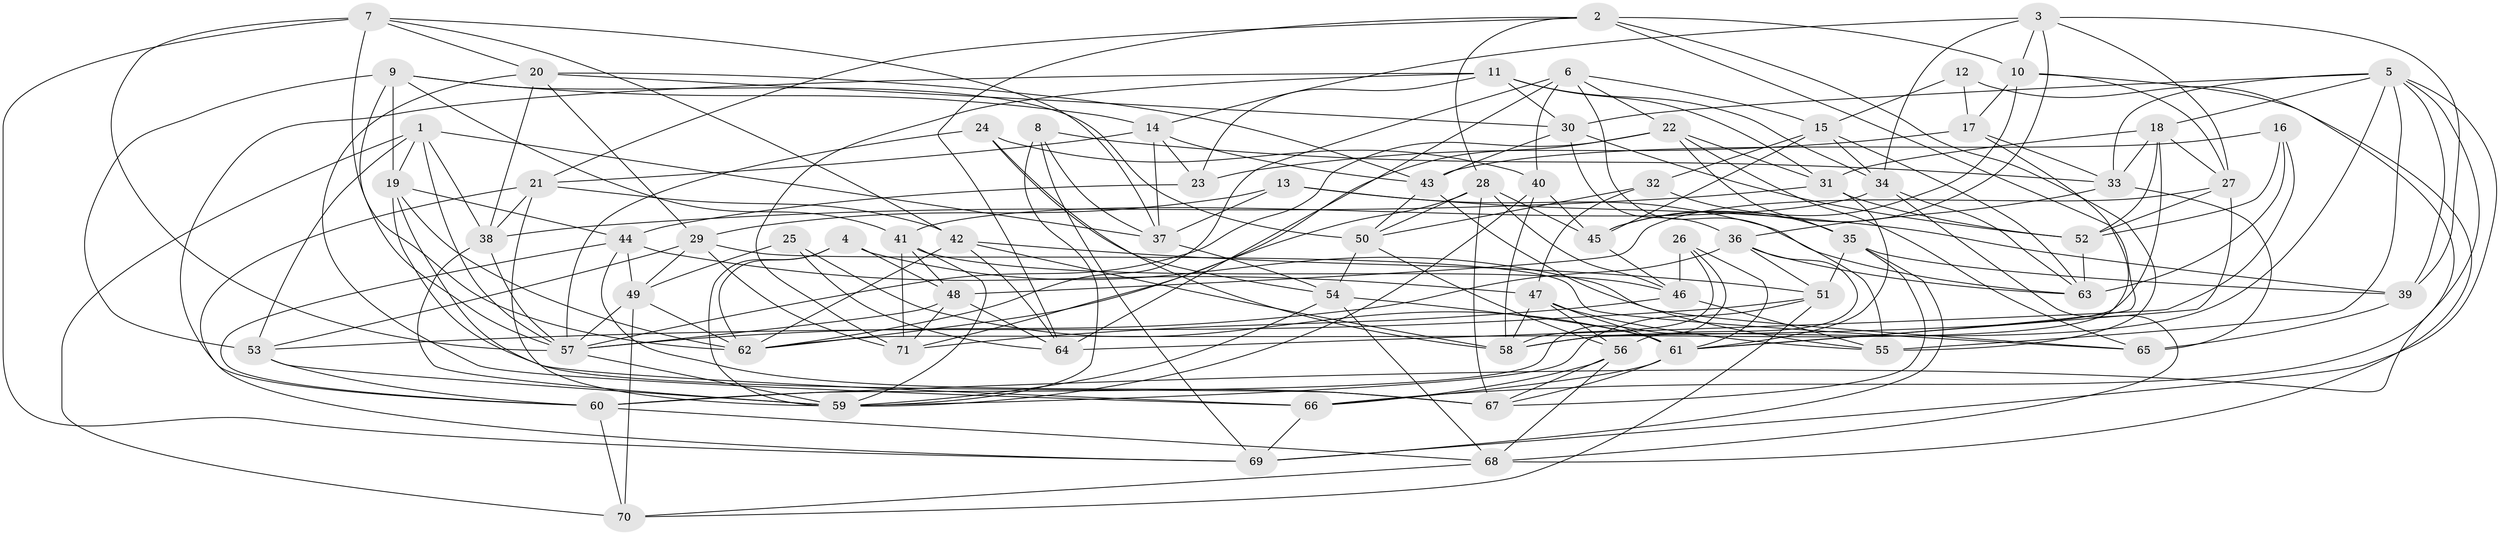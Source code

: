 // original degree distribution, {4: 1.0}
// Generated by graph-tools (version 1.1) at 2025/26/03/09/25 03:26:51]
// undirected, 71 vertices, 208 edges
graph export_dot {
graph [start="1"]
  node [color=gray90,style=filled];
  1;
  2;
  3;
  4;
  5;
  6;
  7;
  8;
  9;
  10;
  11;
  12;
  13;
  14;
  15;
  16;
  17;
  18;
  19;
  20;
  21;
  22;
  23;
  24;
  25;
  26;
  27;
  28;
  29;
  30;
  31;
  32;
  33;
  34;
  35;
  36;
  37;
  38;
  39;
  40;
  41;
  42;
  43;
  44;
  45;
  46;
  47;
  48;
  49;
  50;
  51;
  52;
  53;
  54;
  55;
  56;
  57;
  58;
  59;
  60;
  61;
  62;
  63;
  64;
  65;
  66;
  67;
  68;
  69;
  70;
  71;
  1 -- 19 [weight=1.0];
  1 -- 37 [weight=1.0];
  1 -- 38 [weight=1.0];
  1 -- 53 [weight=1.0];
  1 -- 57 [weight=1.0];
  1 -- 70 [weight=1.0];
  2 -- 10 [weight=1.0];
  2 -- 21 [weight=1.0];
  2 -- 28 [weight=1.0];
  2 -- 55 [weight=1.0];
  2 -- 61 [weight=1.0];
  2 -- 64 [weight=1.0];
  3 -- 10 [weight=1.0];
  3 -- 14 [weight=1.0];
  3 -- 27 [weight=1.0];
  3 -- 34 [weight=1.0];
  3 -- 39 [weight=1.0];
  3 -- 45 [weight=1.0];
  4 -- 48 [weight=1.0];
  4 -- 59 [weight=1.0];
  4 -- 62 [weight=1.0];
  4 -- 65 [weight=1.0];
  5 -- 18 [weight=1.0];
  5 -- 30 [weight=1.0];
  5 -- 33 [weight=1.0];
  5 -- 39 [weight=1.0];
  5 -- 55 [weight=1.0];
  5 -- 58 [weight=1.0];
  5 -- 60 [weight=1.0];
  5 -- 69 [weight=1.0];
  6 -- 15 [weight=1.0];
  6 -- 22 [weight=1.0];
  6 -- 40 [weight=1.0];
  6 -- 55 [weight=1.0];
  6 -- 62 [weight=1.0];
  6 -- 64 [weight=1.0];
  7 -- 20 [weight=1.0];
  7 -- 37 [weight=1.0];
  7 -- 42 [weight=1.0];
  7 -- 57 [weight=1.0];
  7 -- 62 [weight=1.0];
  7 -- 69 [weight=1.0];
  8 -- 33 [weight=1.0];
  8 -- 37 [weight=1.0];
  8 -- 59 [weight=1.0];
  8 -- 69 [weight=1.0];
  9 -- 14 [weight=1.0];
  9 -- 19 [weight=1.0];
  9 -- 41 [weight=1.0];
  9 -- 50 [weight=1.0];
  9 -- 53 [weight=1.0];
  9 -- 57 [weight=1.0];
  10 -- 17 [weight=1.0];
  10 -- 27 [weight=1.0];
  10 -- 45 [weight=1.0];
  10 -- 66 [weight=1.0];
  11 -- 23 [weight=1.0];
  11 -- 30 [weight=1.0];
  11 -- 31 [weight=1.0];
  11 -- 34 [weight=1.0];
  11 -- 60 [weight=1.0];
  11 -- 71 [weight=1.0];
  12 -- 15 [weight=1.0];
  12 -- 17 [weight=2.0];
  12 -- 68 [weight=1.0];
  13 -- 29 [weight=1.0];
  13 -- 37 [weight=1.0];
  13 -- 39 [weight=1.0];
  13 -- 63 [weight=1.0];
  14 -- 21 [weight=1.0];
  14 -- 23 [weight=1.0];
  14 -- 37 [weight=1.0];
  14 -- 43 [weight=1.0];
  15 -- 32 [weight=1.0];
  15 -- 34 [weight=1.0];
  15 -- 45 [weight=1.0];
  15 -- 63 [weight=1.0];
  16 -- 43 [weight=1.0];
  16 -- 52 [weight=1.0];
  16 -- 63 [weight=1.0];
  16 -- 64 [weight=1.0];
  17 -- 23 [weight=1.0];
  17 -- 33 [weight=1.0];
  17 -- 58 [weight=1.0];
  18 -- 27 [weight=1.0];
  18 -- 31 [weight=1.0];
  18 -- 33 [weight=1.0];
  18 -- 52 [weight=1.0];
  18 -- 62 [weight=1.0];
  19 -- 44 [weight=1.0];
  19 -- 62 [weight=1.0];
  19 -- 66 [weight=1.0];
  19 -- 67 [weight=1.0];
  20 -- 29 [weight=1.0];
  20 -- 30 [weight=1.0];
  20 -- 38 [weight=1.0];
  20 -- 43 [weight=1.0];
  20 -- 66 [weight=1.0];
  21 -- 38 [weight=1.0];
  21 -- 42 [weight=1.0];
  21 -- 59 [weight=1.0];
  21 -- 69 [weight=1.0];
  22 -- 31 [weight=1.0];
  22 -- 35 [weight=1.0];
  22 -- 57 [weight=1.0];
  22 -- 65 [weight=1.0];
  22 -- 71 [weight=1.0];
  23 -- 44 [weight=1.0];
  24 -- 40 [weight=1.0];
  24 -- 54 [weight=1.0];
  24 -- 57 [weight=1.0];
  24 -- 58 [weight=1.0];
  25 -- 49 [weight=1.0];
  25 -- 61 [weight=2.0];
  25 -- 64 [weight=1.0];
  26 -- 46 [weight=1.0];
  26 -- 58 [weight=1.0];
  26 -- 60 [weight=1.0];
  26 -- 61 [weight=1.0];
  27 -- 48 [weight=1.0];
  27 -- 52 [weight=1.0];
  27 -- 61 [weight=1.0];
  28 -- 45 [weight=1.0];
  28 -- 46 [weight=1.0];
  28 -- 50 [weight=1.0];
  28 -- 62 [weight=1.0];
  28 -- 67 [weight=1.0];
  29 -- 49 [weight=1.0];
  29 -- 53 [weight=1.0];
  29 -- 65 [weight=1.0];
  29 -- 71 [weight=1.0];
  30 -- 36 [weight=1.0];
  30 -- 43 [weight=1.0];
  30 -- 52 [weight=1.0];
  31 -- 38 [weight=1.0];
  31 -- 52 [weight=1.0];
  31 -- 61 [weight=1.0];
  32 -- 35 [weight=1.0];
  32 -- 47 [weight=1.0];
  32 -- 50 [weight=1.0];
  33 -- 36 [weight=1.0];
  33 -- 65 [weight=1.0];
  34 -- 41 [weight=1.0];
  34 -- 63 [weight=1.0];
  34 -- 68 [weight=1.0];
  35 -- 39 [weight=1.0];
  35 -- 51 [weight=1.0];
  35 -- 67 [weight=1.0];
  35 -- 69 [weight=1.0];
  36 -- 51 [weight=1.0];
  36 -- 56 [weight=1.0];
  36 -- 57 [weight=1.0];
  36 -- 63 [weight=1.0];
  37 -- 54 [weight=1.0];
  38 -- 57 [weight=1.0];
  38 -- 59 [weight=1.0];
  39 -- 65 [weight=2.0];
  40 -- 45 [weight=1.0];
  40 -- 58 [weight=2.0];
  40 -- 59 [weight=1.0];
  41 -- 46 [weight=1.0];
  41 -- 48 [weight=1.0];
  41 -- 59 [weight=1.0];
  41 -- 71 [weight=1.0];
  42 -- 51 [weight=1.0];
  42 -- 58 [weight=1.0];
  42 -- 62 [weight=1.0];
  42 -- 64 [weight=1.0];
  43 -- 50 [weight=1.0];
  43 -- 55 [weight=1.0];
  44 -- 47 [weight=1.0];
  44 -- 49 [weight=1.0];
  44 -- 60 [weight=1.0];
  44 -- 67 [weight=1.0];
  45 -- 46 [weight=1.0];
  46 -- 55 [weight=1.0];
  46 -- 71 [weight=1.0];
  47 -- 55 [weight=1.0];
  47 -- 56 [weight=1.0];
  47 -- 58 [weight=1.0];
  47 -- 61 [weight=1.0];
  48 -- 57 [weight=1.0];
  48 -- 64 [weight=1.0];
  48 -- 71 [weight=1.0];
  49 -- 57 [weight=1.0];
  49 -- 62 [weight=1.0];
  49 -- 70 [weight=1.0];
  50 -- 54 [weight=1.0];
  50 -- 56 [weight=1.0];
  51 -- 53 [weight=1.0];
  51 -- 59 [weight=1.0];
  51 -- 70 [weight=1.0];
  52 -- 63 [weight=1.0];
  53 -- 59 [weight=1.0];
  53 -- 60 [weight=1.0];
  54 -- 59 [weight=1.0];
  54 -- 61 [weight=1.0];
  54 -- 68 [weight=1.0];
  56 -- 66 [weight=1.0];
  56 -- 67 [weight=1.0];
  56 -- 68 [weight=1.0];
  57 -- 59 [weight=1.0];
  60 -- 68 [weight=1.0];
  60 -- 70 [weight=2.0];
  61 -- 66 [weight=1.0];
  61 -- 67 [weight=1.0];
  66 -- 69 [weight=1.0];
  68 -- 70 [weight=1.0];
}

